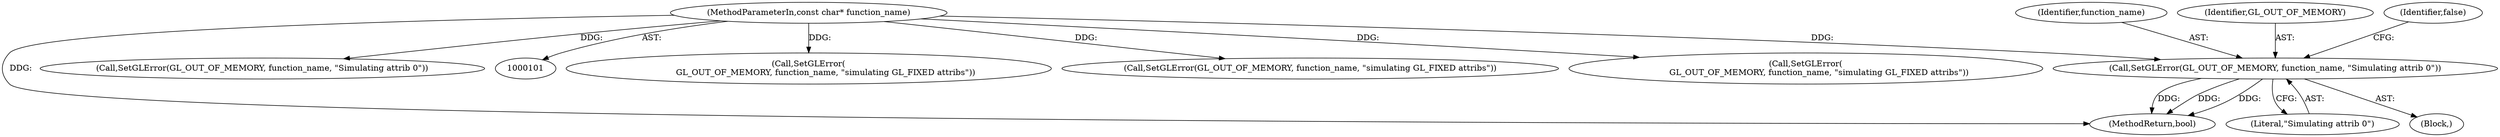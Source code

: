 digraph "0_Chrome_3aad1a37affb1ab70d1897f2b03eb8c077264984_2@pointer" {
"1000173" [label="(Call,SetGLError(GL_OUT_OF_MEMORY, function_name, \"Simulating attrib 0\"))"];
"1000102" [label="(MethodParameterIn,const char* function_name)"];
"1000173" [label="(Call,SetGLError(GL_OUT_OF_MEMORY, function_name, \"Simulating attrib 0\"))"];
"1000102" [label="(MethodParameterIn,const char* function_name)"];
"1000210" [label="(Call,SetGLError(\n             GL_OUT_OF_MEMORY, function_name, \"simulating GL_FIXED attribs\"))"];
"1000172" [label="(Block,)"];
"1000237" [label="(Call,SetGLError(GL_OUT_OF_MEMORY, function_name, \"simulating GL_FIXED attribs\"))"];
"1000268" [label="(Call,SetGLError(\n          GL_OUT_OF_MEMORY, function_name, \"simulating GL_FIXED attribs\"))"];
"1000402" [label="(MethodReturn,bool)"];
"1000175" [label="(Identifier,function_name)"];
"1000174" [label="(Identifier,GL_OUT_OF_MEMORY)"];
"1000176" [label="(Literal,\"Simulating attrib 0\")"];
"1000178" [label="(Identifier,false)"];
"1000316" [label="(Call,SetGLError(GL_OUT_OF_MEMORY, function_name, \"Simulating attrib 0\"))"];
"1000173" -> "1000172"  [label="AST: "];
"1000173" -> "1000176"  [label="CFG: "];
"1000174" -> "1000173"  [label="AST: "];
"1000175" -> "1000173"  [label="AST: "];
"1000176" -> "1000173"  [label="AST: "];
"1000178" -> "1000173"  [label="CFG: "];
"1000173" -> "1000402"  [label="DDG: "];
"1000173" -> "1000402"  [label="DDG: "];
"1000173" -> "1000402"  [label="DDG: "];
"1000102" -> "1000173"  [label="DDG: "];
"1000102" -> "1000101"  [label="AST: "];
"1000102" -> "1000402"  [label="DDG: "];
"1000102" -> "1000210"  [label="DDG: "];
"1000102" -> "1000237"  [label="DDG: "];
"1000102" -> "1000268"  [label="DDG: "];
"1000102" -> "1000316"  [label="DDG: "];
}

